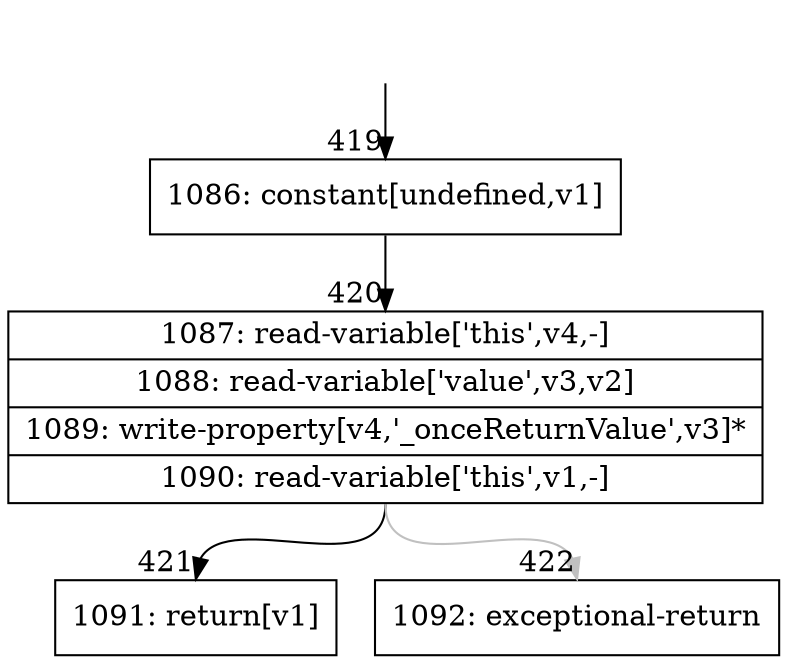 digraph {
rankdir="TD"
BB_entry40[shape=none,label=""];
BB_entry40 -> BB419 [tailport=s, headport=n, headlabel="    419"]
BB419 [shape=record label="{1086: constant[undefined,v1]}" ] 
BB419 -> BB420 [tailport=s, headport=n, headlabel="      420"]
BB420 [shape=record label="{1087: read-variable['this',v4,-]|1088: read-variable['value',v3,v2]|1089: write-property[v4,'_onceReturnValue',v3]*|1090: read-variable['this',v1,-]}" ] 
BB420 -> BB421 [tailport=s, headport=n, headlabel="      421"]
BB420 -> BB422 [tailport=s, headport=n, color=gray, headlabel="      422"]
BB421 [shape=record label="{1091: return[v1]}" ] 
BB422 [shape=record label="{1092: exceptional-return}" ] 
//#$~ 651
}
